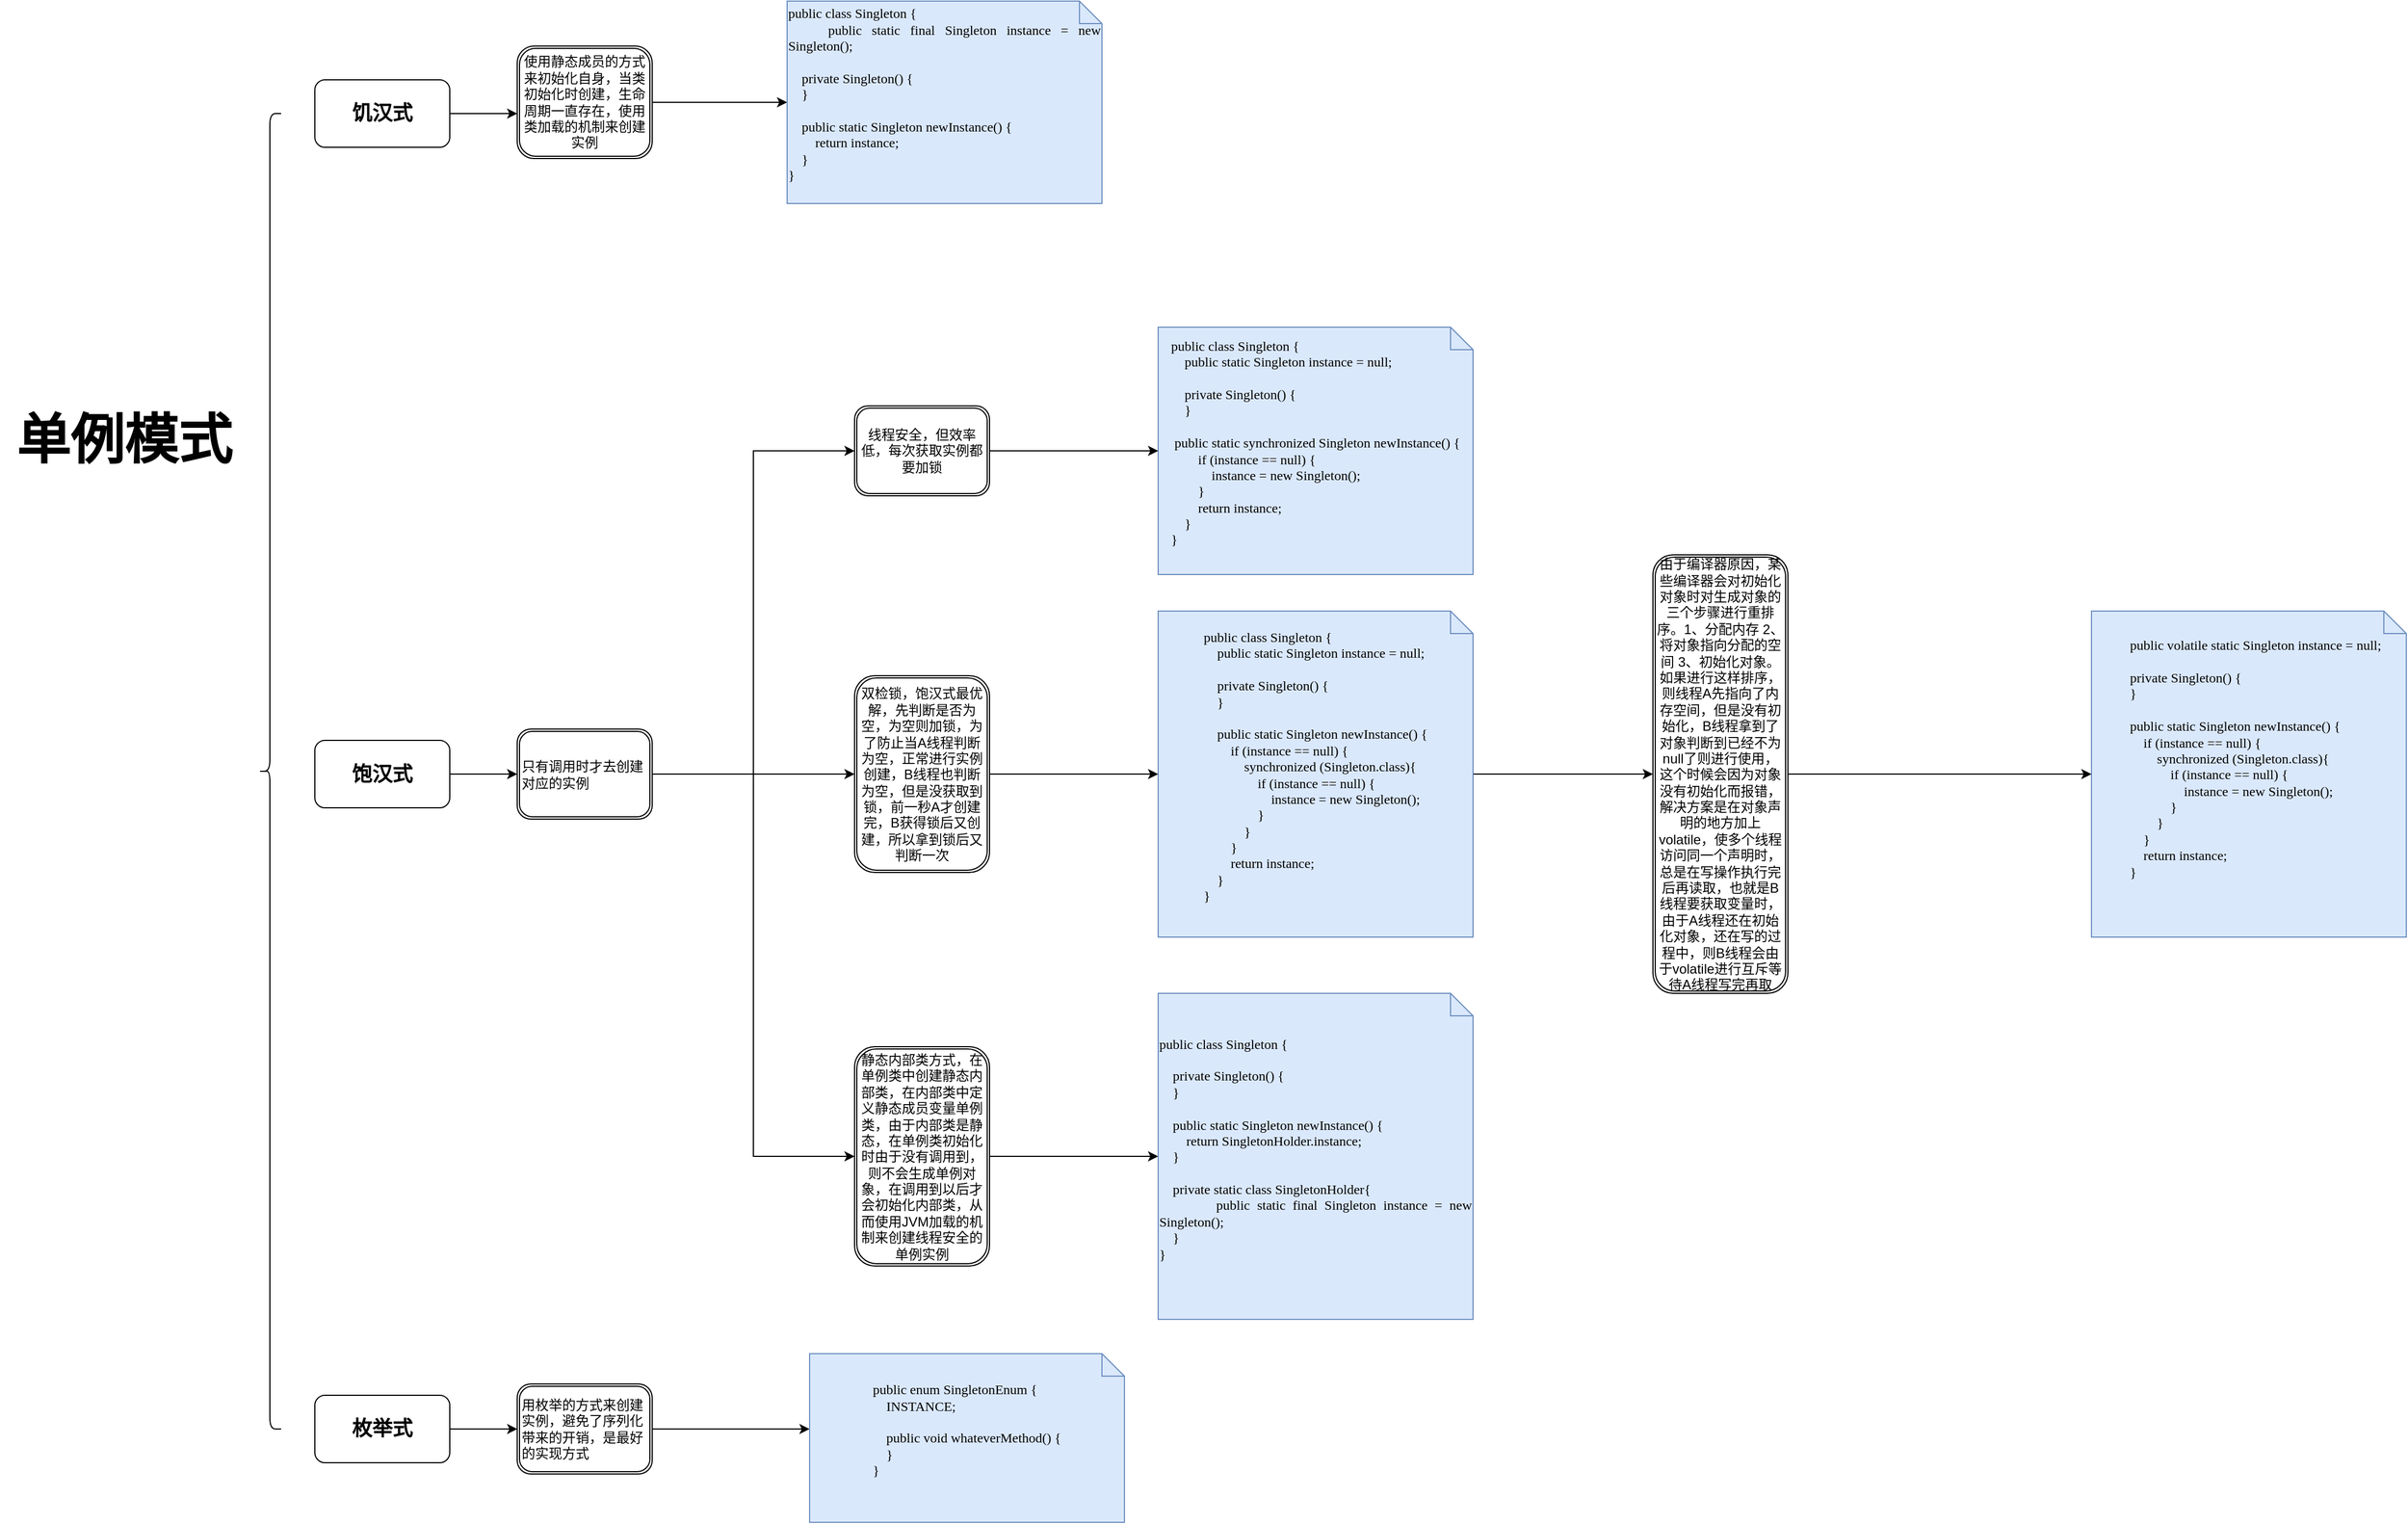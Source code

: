 <mxfile version="13.6.2" type="github">
  <diagram id="HceogB8nZZlcLV3kAq2E" name="Page-1">
    <mxGraphModel dx="981" dy="1717" grid="1" gridSize="10" guides="1" tooltips="1" connect="1" arrows="1" fold="1" page="1" pageScale="1" pageWidth="827" pageHeight="1169" math="0" shadow="0">
      <root>
        <mxCell id="0" />
        <mxCell id="1" parent="0" />
        <mxCell id="4UymY73XuzZEumnYel4M-4" value="&lt;h1&gt;&lt;font face=&quot;Comic Sans MS&quot;&gt;单例模式&lt;/font&gt;&lt;/h1&gt;" style="text;strokeColor=none;fillColor=none;html=1;fontSize=24;fontStyle=1;verticalAlign=middle;align=center;" vertex="1" parent="1">
          <mxGeometry y="-740" width="220" height="40" as="geometry" />
        </mxCell>
        <mxCell id="4UymY73XuzZEumnYel4M-6" value="" style="shape=curlyBracket;whiteSpace=wrap;html=1;rounded=1;" vertex="1" parent="1">
          <mxGeometry x="230" y="-1010" width="20" height="1170" as="geometry" />
        </mxCell>
        <mxCell id="4UymY73XuzZEumnYel4M-15" style="edgeStyle=orthogonalEdgeStyle;rounded=0;orthogonalLoop=1;jettySize=auto;html=1;entryX=0;entryY=0.5;entryDx=0;entryDy=0;" edge="1" parent="1" source="4UymY73XuzZEumnYel4M-8">
          <mxGeometry relative="1" as="geometry">
            <mxPoint x="460" y="-1010" as="targetPoint" />
          </mxGeometry>
        </mxCell>
        <mxCell id="4UymY73XuzZEumnYel4M-8" value="&lt;h2&gt;饥汉式&lt;/h2&gt;" style="rounded=1;whiteSpace=wrap;html=1;" vertex="1" parent="1">
          <mxGeometry x="280" y="-1040" width="120" height="60" as="geometry" />
        </mxCell>
        <mxCell id="4UymY73XuzZEumnYel4M-20" style="edgeStyle=orthogonalEdgeStyle;rounded=0;orthogonalLoop=1;jettySize=auto;html=1;entryX=0;entryY=0.5;entryDx=0;entryDy=0;" edge="1" parent="1" source="4UymY73XuzZEumnYel4M-11" target="4UymY73XuzZEumnYel4M-18">
          <mxGeometry relative="1" as="geometry" />
        </mxCell>
        <mxCell id="4UymY73XuzZEumnYel4M-11" value="&lt;h2&gt;饱汉式&lt;/h2&gt;" style="rounded=1;whiteSpace=wrap;html=1;" vertex="1" parent="1">
          <mxGeometry x="280" y="-452.5" width="120" height="60" as="geometry" />
        </mxCell>
        <mxCell id="4UymY73XuzZEumnYel4M-21" style="edgeStyle=orthogonalEdgeStyle;rounded=0;orthogonalLoop=1;jettySize=auto;html=1;entryX=0;entryY=0.5;entryDx=0;entryDy=0;" edge="1" parent="1" source="4UymY73XuzZEumnYel4M-12" target="4UymY73XuzZEumnYel4M-19">
          <mxGeometry relative="1" as="geometry" />
        </mxCell>
        <mxCell id="4UymY73XuzZEumnYel4M-12" value="&lt;h2&gt;枚举式&lt;/h2&gt;" style="rounded=1;whiteSpace=wrap;html=1;" vertex="1" parent="1">
          <mxGeometry x="280" y="130" width="120" height="60" as="geometry" />
        </mxCell>
        <mxCell id="4UymY73XuzZEumnYel4M-23" style="edgeStyle=orthogonalEdgeStyle;rounded=0;orthogonalLoop=1;jettySize=auto;html=1;" edge="1" parent="1" source="4UymY73XuzZEumnYel4M-17" target="4UymY73XuzZEumnYel4M-22">
          <mxGeometry relative="1" as="geometry" />
        </mxCell>
        <mxCell id="4UymY73XuzZEumnYel4M-17" value="&lt;span style=&quot;text-align: left&quot;&gt;使用静态成员的方式来初始化自身，当类初始化时创建，生命周期一直存在，使用类加载的机制来创建实例&lt;/span&gt;" style="shape=ext;double=1;rounded=1;whiteSpace=wrap;html=1;" vertex="1" parent="1">
          <mxGeometry x="460" y="-1070" width="120" height="100" as="geometry" />
        </mxCell>
        <mxCell id="4UymY73XuzZEumnYel4M-28" style="edgeStyle=orthogonalEdgeStyle;rounded=0;orthogonalLoop=1;jettySize=auto;html=1;entryX=0;entryY=0.5;entryDx=0;entryDy=0;" edge="1" parent="1" source="4UymY73XuzZEumnYel4M-18" target="4UymY73XuzZEumnYel4M-26">
          <mxGeometry relative="1" as="geometry" />
        </mxCell>
        <mxCell id="4UymY73XuzZEumnYel4M-30" style="edgeStyle=orthogonalEdgeStyle;rounded=0;orthogonalLoop=1;jettySize=auto;html=1;entryX=0;entryY=0.5;entryDx=0;entryDy=0;" edge="1" parent="1" source="4UymY73XuzZEumnYel4M-18" target="4UymY73XuzZEumnYel4M-29">
          <mxGeometry relative="1" as="geometry" />
        </mxCell>
        <mxCell id="4UymY73XuzZEumnYel4M-37" style="edgeStyle=orthogonalEdgeStyle;rounded=0;orthogonalLoop=1;jettySize=auto;html=1;entryX=0;entryY=0.5;entryDx=0;entryDy=0;" edge="1" parent="1" source="4UymY73XuzZEumnYel4M-18" target="4UymY73XuzZEumnYel4M-36">
          <mxGeometry relative="1" as="geometry" />
        </mxCell>
        <mxCell id="4UymY73XuzZEumnYel4M-18" value="&lt;div&gt;只有调用时才去创建对应的实例&lt;/div&gt;" style="shape=ext;double=1;rounded=1;whiteSpace=wrap;html=1;align=left;" vertex="1" parent="1">
          <mxGeometry x="460" y="-462.5" width="120" height="80" as="geometry" />
        </mxCell>
        <mxCell id="4UymY73XuzZEumnYel4M-42" style="edgeStyle=orthogonalEdgeStyle;rounded=0;orthogonalLoop=1;jettySize=auto;html=1;entryX=0;entryY=0.447;entryDx=0;entryDy=0;entryPerimeter=0;" edge="1" parent="1" source="4UymY73XuzZEumnYel4M-19" target="4UymY73XuzZEumnYel4M-40">
          <mxGeometry relative="1" as="geometry" />
        </mxCell>
        <mxCell id="4UymY73XuzZEumnYel4M-19" value="&lt;div&gt;&lt;span&gt;用枚举的方式来创建实例，避免了序列化带来的开销，是最好的实现方式&lt;/span&gt;&lt;/div&gt;" style="shape=ext;double=1;rounded=1;whiteSpace=wrap;html=1;align=left;" vertex="1" parent="1">
          <mxGeometry x="460" y="120" width="120" height="80" as="geometry" />
        </mxCell>
        <mxCell id="4UymY73XuzZEumnYel4M-22" value="&lt;div style=&quot;text-align: justify&quot;&gt;&lt;font face=&quot;Comic Sans MS&quot;&gt;public class Singleton {&lt;/font&gt;&lt;/div&gt;&lt;div style=&quot;text-align: justify&quot;&gt;&lt;font face=&quot;Comic Sans MS&quot;&gt;&amp;nbsp; &amp;nbsp; public static final Singleton instance = new Singleton();&lt;/font&gt;&lt;/div&gt;&lt;div style=&quot;text-align: justify&quot;&gt;&lt;font face=&quot;Comic Sans MS&quot;&gt;&amp;nbsp; &amp;nbsp;&amp;nbsp;&lt;/font&gt;&lt;/div&gt;&lt;div style=&quot;text-align: justify&quot;&gt;&lt;font face=&quot;Comic Sans MS&quot;&gt;&amp;nbsp; &amp;nbsp; private Singleton() {&lt;/font&gt;&lt;/div&gt;&lt;div style=&quot;text-align: justify&quot;&gt;&lt;font face=&quot;Comic Sans MS&quot;&gt;&amp;nbsp; &amp;nbsp; }&lt;/font&gt;&lt;/div&gt;&lt;div style=&quot;text-align: justify&quot;&gt;&lt;font face=&quot;Comic Sans MS&quot;&gt;&lt;br&gt;&lt;/font&gt;&lt;/div&gt;&lt;div style=&quot;text-align: justify&quot;&gt;&lt;font face=&quot;Comic Sans MS&quot;&gt;&amp;nbsp; &amp;nbsp; public static Singleton newInstance() {&lt;/font&gt;&lt;/div&gt;&lt;div style=&quot;text-align: justify&quot;&gt;&lt;font face=&quot;Comic Sans MS&quot;&gt;&amp;nbsp; &amp;nbsp; &amp;nbsp; &amp;nbsp; return instance;&lt;/font&gt;&lt;/div&gt;&lt;div style=&quot;text-align: justify&quot;&gt;&lt;font face=&quot;Comic Sans MS&quot;&gt;&amp;nbsp; &amp;nbsp; }&lt;/font&gt;&lt;/div&gt;&lt;div style=&quot;text-align: justify&quot;&gt;&lt;font face=&quot;Comic Sans MS&quot;&gt;}&lt;/font&gt;&lt;/div&gt;&lt;div style=&quot;text-align: justify&quot;&gt;&lt;br&gt;&lt;/div&gt;" style="shape=note;size=20;whiteSpace=wrap;html=1;strokeColor=#6c8ebf;fillColor=#dae8fc;" vertex="1" parent="1">
          <mxGeometry x="700" y="-1110" width="280" height="180" as="geometry" />
        </mxCell>
        <mxCell id="4UymY73XuzZEumnYel4M-24" value="&lt;div style=&quot;text-align: justify&quot;&gt;&lt;div&gt;&lt;font face=&quot;Comic Sans MS&quot;&gt;public class Singleton {&lt;/font&gt;&lt;/div&gt;&lt;div&gt;&lt;font face=&quot;Comic Sans MS&quot;&gt;&amp;nbsp; &amp;nbsp; public static Singleton instance = null;&lt;/font&gt;&lt;/div&gt;&lt;div&gt;&lt;font face=&quot;Comic Sans MS&quot;&gt;&lt;br&gt;&lt;/font&gt;&lt;/div&gt;&lt;div&gt;&lt;font face=&quot;Comic Sans MS&quot;&gt;&amp;nbsp; &amp;nbsp; private Singleton() {&lt;/font&gt;&lt;/div&gt;&lt;div&gt;&lt;font face=&quot;Comic Sans MS&quot;&gt;&amp;nbsp; &amp;nbsp; }&lt;/font&gt;&lt;/div&gt;&lt;div&gt;&lt;span style=&quot;font-family: &amp;#34;comic sans ms&amp;#34;&quot;&gt;&lt;br&gt;&lt;/span&gt;&lt;/div&gt;&lt;div&gt;&lt;span style=&quot;font-family: &amp;#34;comic sans ms&amp;#34;&quot;&gt;&amp;nbsp;public static synchronized Singleton newInstance() {&lt;/span&gt;&lt;br&gt;&lt;/div&gt;&lt;div&gt;&lt;font face=&quot;Comic Sans MS&quot;&gt;&amp;nbsp; &amp;nbsp; &amp;nbsp; &amp;nbsp; if (instance == null) {&lt;/font&gt;&lt;/div&gt;&lt;div&gt;&lt;font face=&quot;Comic Sans MS&quot;&gt;&amp;nbsp; &amp;nbsp; &amp;nbsp; &amp;nbsp; &amp;nbsp; &amp;nbsp; instance = new Singleton();&lt;/font&gt;&lt;/div&gt;&lt;div&gt;&lt;font face=&quot;Comic Sans MS&quot;&gt;&amp;nbsp; &amp;nbsp; &amp;nbsp; &amp;nbsp; }&lt;/font&gt;&lt;/div&gt;&lt;div&gt;&lt;font face=&quot;Comic Sans MS&quot;&gt;&amp;nbsp; &amp;nbsp; &amp;nbsp; &amp;nbsp; return instance;&lt;/font&gt;&lt;/div&gt;&lt;div&gt;&lt;font face=&quot;Comic Sans MS&quot;&gt;&amp;nbsp; &amp;nbsp; }&lt;/font&gt;&lt;/div&gt;&lt;div&gt;&lt;font face=&quot;Comic Sans MS&quot;&gt;}&lt;/font&gt;&lt;/div&gt;&lt;div&gt;&lt;br&gt;&lt;/div&gt;&lt;/div&gt;" style="shape=note;size=20;whiteSpace=wrap;html=1;strokeColor=#6c8ebf;fillColor=#dae8fc;" vertex="1" parent="1">
          <mxGeometry x="1030" y="-820" width="280" height="220" as="geometry" />
        </mxCell>
        <mxCell id="4UymY73XuzZEumnYel4M-34" style="edgeStyle=orthogonalEdgeStyle;rounded=0;orthogonalLoop=1;jettySize=auto;html=1;entryX=0;entryY=0.5;entryDx=0;entryDy=0;" edge="1" parent="1" source="4UymY73XuzZEumnYel4M-25" target="4UymY73XuzZEumnYel4M-33">
          <mxGeometry relative="1" as="geometry" />
        </mxCell>
        <mxCell id="4UymY73XuzZEumnYel4M-25" value="&lt;div style=&quot;text-align: justify&quot;&gt;&lt;div&gt;&lt;font face=&quot;Comic Sans MS&quot;&gt;public class Singleton {&lt;/font&gt;&lt;/div&gt;&lt;div&gt;&lt;font face=&quot;Comic Sans MS&quot;&gt;&amp;nbsp; &amp;nbsp; public static Singleton instance = null;&lt;/font&gt;&lt;/div&gt;&lt;div&gt;&lt;font face=&quot;Comic Sans MS&quot;&gt;&lt;br&gt;&lt;/font&gt;&lt;/div&gt;&lt;div&gt;&lt;font face=&quot;Comic Sans MS&quot;&gt;&amp;nbsp; &amp;nbsp; private Singleton() {&lt;/font&gt;&lt;/div&gt;&lt;div&gt;&lt;font face=&quot;Comic Sans MS&quot;&gt;&amp;nbsp; &amp;nbsp; }&lt;/font&gt;&lt;/div&gt;&lt;div&gt;&lt;font face=&quot;Comic Sans MS&quot;&gt;&lt;br&gt;&lt;/font&gt;&lt;/div&gt;&lt;div&gt;&lt;font face=&quot;Comic Sans MS&quot;&gt;&amp;nbsp; &amp;nbsp; public static Singleton newInstance() {&lt;/font&gt;&lt;/div&gt;&lt;div&gt;&lt;font face=&quot;Comic Sans MS&quot;&gt;&amp;nbsp; &amp;nbsp; &amp;nbsp; &amp;nbsp; if (instance == null) {&lt;/font&gt;&lt;/div&gt;&lt;div&gt;&lt;font face=&quot;Comic Sans MS&quot;&gt;&amp;nbsp; &amp;nbsp; &amp;nbsp; &amp;nbsp; &amp;nbsp; &amp;nbsp; synchronized (Singleton.class){&lt;/font&gt;&lt;/div&gt;&lt;div&gt;&lt;font face=&quot;Comic Sans MS&quot;&gt;&amp;nbsp; &amp;nbsp; &amp;nbsp; &amp;nbsp; &amp;nbsp; &amp;nbsp; &amp;nbsp; &amp;nbsp; if (instance == null) {&lt;/font&gt;&lt;/div&gt;&lt;div&gt;&lt;font face=&quot;Comic Sans MS&quot;&gt;&amp;nbsp; &amp;nbsp; &amp;nbsp; &amp;nbsp; &amp;nbsp; &amp;nbsp; &amp;nbsp; &amp;nbsp; &amp;nbsp; &amp;nbsp; instance = new Singleton();&lt;/font&gt;&lt;/div&gt;&lt;div&gt;&lt;font face=&quot;Comic Sans MS&quot;&gt;&amp;nbsp; &amp;nbsp; &amp;nbsp; &amp;nbsp; &amp;nbsp; &amp;nbsp; &amp;nbsp; &amp;nbsp; }&lt;/font&gt;&lt;/div&gt;&lt;div&gt;&lt;font face=&quot;Comic Sans MS&quot;&gt;&amp;nbsp; &amp;nbsp; &amp;nbsp; &amp;nbsp; &amp;nbsp; &amp;nbsp; }&lt;/font&gt;&lt;/div&gt;&lt;div&gt;&lt;font face=&quot;Comic Sans MS&quot;&gt;&amp;nbsp; &amp;nbsp; &amp;nbsp; &amp;nbsp; }&lt;/font&gt;&lt;/div&gt;&lt;div&gt;&lt;font face=&quot;Comic Sans MS&quot;&gt;&amp;nbsp; &amp;nbsp; &amp;nbsp; &amp;nbsp; return instance;&lt;/font&gt;&lt;/div&gt;&lt;div&gt;&lt;font face=&quot;Comic Sans MS&quot;&gt;&amp;nbsp; &amp;nbsp; }&lt;/font&gt;&lt;/div&gt;&lt;div&gt;&lt;font face=&quot;Comic Sans MS&quot;&gt;}&lt;/font&gt;&lt;/div&gt;&lt;div&gt;&lt;br&gt;&lt;/div&gt;&lt;/div&gt;" style="shape=note;size=20;whiteSpace=wrap;html=1;strokeColor=#6c8ebf;fillColor=#dae8fc;" vertex="1" parent="1">
          <mxGeometry x="1030" y="-567.5" width="280" height="290" as="geometry" />
        </mxCell>
        <mxCell id="4UymY73XuzZEumnYel4M-27" style="edgeStyle=orthogonalEdgeStyle;rounded=0;orthogonalLoop=1;jettySize=auto;html=1;" edge="1" parent="1" source="4UymY73XuzZEumnYel4M-26" target="4UymY73XuzZEumnYel4M-24">
          <mxGeometry relative="1" as="geometry" />
        </mxCell>
        <mxCell id="4UymY73XuzZEumnYel4M-26" value="线程安全，但效率低，每次获取实例都要加锁" style="shape=ext;double=1;rounded=1;whiteSpace=wrap;html=1;fillColor=#ffffff;gradientColor=#ffffff;" vertex="1" parent="1">
          <mxGeometry x="760" y="-750" width="120" height="80" as="geometry" />
        </mxCell>
        <mxCell id="4UymY73XuzZEumnYel4M-31" style="edgeStyle=orthogonalEdgeStyle;rounded=0;orthogonalLoop=1;jettySize=auto;html=1;entryX=0;entryY=0.5;entryDx=0;entryDy=0;entryPerimeter=0;" edge="1" parent="1" source="4UymY73XuzZEumnYel4M-29" target="4UymY73XuzZEumnYel4M-25">
          <mxGeometry relative="1" as="geometry" />
        </mxCell>
        <mxCell id="4UymY73XuzZEumnYel4M-29" value="双检锁，饱汉式最优解，先判断是否为空，为空则加锁，为了防止当A线程判断为空，正常进行实例创建，B线程也判断为空，但是没获取到锁，前一秒A才创建完，B获得锁后又创建，所以拿到锁后又判断一次" style="shape=ext;double=1;rounded=1;whiteSpace=wrap;html=1;fillColor=#ffffff;gradientColor=#ffffff;" vertex="1" parent="1">
          <mxGeometry x="760" y="-510" width="120" height="175" as="geometry" />
        </mxCell>
        <mxCell id="4UymY73XuzZEumnYel4M-32" value="&lt;div style=&quot;text-align: justify&quot;&gt;&lt;div&gt;&lt;div&gt;&lt;font face=&quot;Comic Sans MS&quot;&gt;&amp;nbsp; &amp;nbsp; public volatile static Singleton instance = null;&lt;/font&gt;&lt;/div&gt;&lt;div&gt;&lt;font face=&quot;Comic Sans MS&quot;&gt;&lt;br&gt;&lt;/font&gt;&lt;/div&gt;&lt;div&gt;&lt;font face=&quot;Comic Sans MS&quot;&gt;&amp;nbsp; &amp;nbsp; private Singleton() {&lt;/font&gt;&lt;/div&gt;&lt;div&gt;&lt;font face=&quot;Comic Sans MS&quot;&gt;&amp;nbsp; &amp;nbsp; }&lt;/font&gt;&lt;/div&gt;&lt;div&gt;&lt;font face=&quot;Comic Sans MS&quot;&gt;&lt;br&gt;&lt;/font&gt;&lt;/div&gt;&lt;div&gt;&lt;font face=&quot;Comic Sans MS&quot;&gt;&amp;nbsp; &amp;nbsp; public static Singleton newInstance() {&lt;/font&gt;&lt;/div&gt;&lt;div&gt;&lt;font face=&quot;Comic Sans MS&quot;&gt;&amp;nbsp; &amp;nbsp; &amp;nbsp; &amp;nbsp; if (instance == null) {&lt;/font&gt;&lt;/div&gt;&lt;div&gt;&lt;font face=&quot;Comic Sans MS&quot;&gt;&amp;nbsp; &amp;nbsp; &amp;nbsp; &amp;nbsp; &amp;nbsp; &amp;nbsp; synchronized (Singleton.class){&lt;/font&gt;&lt;/div&gt;&lt;div&gt;&lt;font face=&quot;Comic Sans MS&quot;&gt;&amp;nbsp; &amp;nbsp; &amp;nbsp; &amp;nbsp; &amp;nbsp; &amp;nbsp; &amp;nbsp; &amp;nbsp; if (instance == null) {&lt;/font&gt;&lt;/div&gt;&lt;div&gt;&lt;font face=&quot;Comic Sans MS&quot;&gt;&amp;nbsp; &amp;nbsp; &amp;nbsp; &amp;nbsp; &amp;nbsp; &amp;nbsp; &amp;nbsp; &amp;nbsp; &amp;nbsp; &amp;nbsp; instance = new Singleton();&lt;/font&gt;&lt;/div&gt;&lt;div&gt;&lt;font face=&quot;Comic Sans MS&quot;&gt;&amp;nbsp; &amp;nbsp; &amp;nbsp; &amp;nbsp; &amp;nbsp; &amp;nbsp; &amp;nbsp; &amp;nbsp; }&lt;/font&gt;&lt;/div&gt;&lt;div&gt;&lt;font face=&quot;Comic Sans MS&quot;&gt;&amp;nbsp; &amp;nbsp; &amp;nbsp; &amp;nbsp; &amp;nbsp; &amp;nbsp; }&lt;/font&gt;&lt;/div&gt;&lt;div&gt;&lt;font face=&quot;Comic Sans MS&quot;&gt;&amp;nbsp; &amp;nbsp; &amp;nbsp; &amp;nbsp; }&lt;/font&gt;&lt;/div&gt;&lt;div&gt;&lt;font face=&quot;Comic Sans MS&quot;&gt;&amp;nbsp; &amp;nbsp; &amp;nbsp; &amp;nbsp; return instance;&lt;/font&gt;&lt;/div&gt;&lt;div&gt;&lt;font face=&quot;Comic Sans MS&quot;&gt;&amp;nbsp; &amp;nbsp; }&lt;/font&gt;&lt;/div&gt;&lt;/div&gt;&lt;div&gt;&lt;br&gt;&lt;/div&gt;&lt;div&gt;&lt;br&gt;&lt;/div&gt;&lt;/div&gt;" style="shape=note;size=20;whiteSpace=wrap;html=1;strokeColor=#6c8ebf;fillColor=#dae8fc;" vertex="1" parent="1">
          <mxGeometry x="1860" y="-567.5" width="280" height="290" as="geometry" />
        </mxCell>
        <mxCell id="4UymY73XuzZEumnYel4M-35" style="edgeStyle=orthogonalEdgeStyle;rounded=0;orthogonalLoop=1;jettySize=auto;html=1;" edge="1" parent="1" source="4UymY73XuzZEumnYel4M-33" target="4UymY73XuzZEumnYel4M-32">
          <mxGeometry relative="1" as="geometry" />
        </mxCell>
        <mxCell id="4UymY73XuzZEumnYel4M-33" value="由于编译器原因，某些编译器会对初始化对象时对生成对象的三个步骤进行重排序。1、分配内存 2、将对象指向分配的空间 3、初始化对象。如果进行这样排序，则线程A先指向了内存空间，但是没有初始化，B线程拿到了对象判断到已经不为null了则进行使用，这个时候会因为对象没有初始化而报错，解决方案是在对象声明的地方加上volatile，使多个线程访问同一个声明时，总是在写操作执行完后再读取，也就是B线程要获取变量时，由于A线程还在初始化对象，还在写的过程中，则B线程会由于volatile进行互斥等待A线程写完再取" style="shape=ext;double=1;rounded=1;whiteSpace=wrap;html=1;fillColor=#ffffff;gradientColor=#ffffff;" vertex="1" parent="1">
          <mxGeometry x="1470" y="-617.5" width="120" height="390" as="geometry" />
        </mxCell>
        <mxCell id="4UymY73XuzZEumnYel4M-39" style="edgeStyle=orthogonalEdgeStyle;rounded=0;orthogonalLoop=1;jettySize=auto;html=1;" edge="1" parent="1" source="4UymY73XuzZEumnYel4M-36" target="4UymY73XuzZEumnYel4M-38">
          <mxGeometry relative="1" as="geometry" />
        </mxCell>
        <mxCell id="4UymY73XuzZEumnYel4M-36" value="静态内部类方式，在单例类中创建静态内部类，在内部类中定义静态成员变量单例类，由于内部类是静态，在单例类初始化时由于没有调用到，则不会生成单例对象，在调用到以后才会初始化内部类，从而使用JVM加载的机制来创建线程安全的单例实例" style="shape=ext;double=1;rounded=1;whiteSpace=wrap;html=1;fillColor=#ffffff;gradientColor=#ffffff;" vertex="1" parent="1">
          <mxGeometry x="760" y="-180" width="120" height="195" as="geometry" />
        </mxCell>
        <mxCell id="4UymY73XuzZEumnYel4M-38" value="&lt;div style=&quot;text-align: justify&quot;&gt;&lt;div&gt;&lt;div&gt;&lt;font face=&quot;Comic Sans MS&quot;&gt;public class Singleton {&lt;/font&gt;&lt;/div&gt;&lt;div&gt;&lt;font face=&quot;Comic Sans MS&quot;&gt;&lt;br&gt;&lt;/font&gt;&lt;/div&gt;&lt;div&gt;&lt;font face=&quot;Comic Sans MS&quot;&gt;&amp;nbsp; &amp;nbsp; private Singleton() {&lt;/font&gt;&lt;/div&gt;&lt;div&gt;&lt;font face=&quot;Comic Sans MS&quot;&gt;&amp;nbsp; &amp;nbsp; }&lt;/font&gt;&lt;/div&gt;&lt;div&gt;&lt;font face=&quot;Comic Sans MS&quot;&gt;&lt;br&gt;&lt;/font&gt;&lt;/div&gt;&lt;div&gt;&lt;font face=&quot;Comic Sans MS&quot;&gt;&amp;nbsp; &amp;nbsp; public static Singleton newInstance() {&lt;/font&gt;&lt;/div&gt;&lt;div&gt;&lt;font face=&quot;Comic Sans MS&quot;&gt;&amp;nbsp; &amp;nbsp; &amp;nbsp; &amp;nbsp; return SingletonHolder.instance;&lt;/font&gt;&lt;/div&gt;&lt;div&gt;&lt;font face=&quot;Comic Sans MS&quot;&gt;&amp;nbsp; &amp;nbsp; }&lt;/font&gt;&lt;/div&gt;&lt;div&gt;&lt;font face=&quot;Comic Sans MS&quot;&gt;&lt;br&gt;&lt;/font&gt;&lt;/div&gt;&lt;div&gt;&lt;font face=&quot;Comic Sans MS&quot;&gt;&amp;nbsp; &amp;nbsp; private static class SingletonHolder{&lt;/font&gt;&lt;/div&gt;&lt;div&gt;&lt;font face=&quot;Comic Sans MS&quot;&gt;&amp;nbsp; &amp;nbsp; &amp;nbsp; &amp;nbsp; public static final Singleton instance = new Singleton();&lt;/font&gt;&lt;/div&gt;&lt;div&gt;&lt;font face=&quot;Comic Sans MS&quot;&gt;&amp;nbsp; &amp;nbsp; }&lt;/font&gt;&lt;/div&gt;&lt;div&gt;&lt;font face=&quot;Comic Sans MS&quot;&gt;}&lt;/font&gt;&lt;/div&gt;&lt;/div&gt;&lt;div&gt;&lt;br&gt;&lt;/div&gt;&lt;/div&gt;" style="shape=note;size=20;whiteSpace=wrap;html=1;strokeColor=#6c8ebf;fillColor=#dae8fc;" vertex="1" parent="1">
          <mxGeometry x="1030" y="-227.5" width="280" height="290" as="geometry" />
        </mxCell>
        <mxCell id="4UymY73XuzZEumnYel4M-40" value="&lt;div style=&quot;text-align: justify&quot;&gt;&lt;div&gt;&lt;div&gt;&lt;div&gt;&lt;font face=&quot;Comic Sans MS&quot;&gt;public enum SingletonEnum {&lt;/font&gt;&lt;/div&gt;&lt;div&gt;&lt;font face=&quot;Comic Sans MS&quot;&gt;&amp;nbsp; &amp;nbsp; INSTANCE;&lt;/font&gt;&lt;/div&gt;&lt;div&gt;&lt;font face=&quot;Comic Sans MS&quot;&gt;&lt;br&gt;&lt;/font&gt;&lt;/div&gt;&lt;div&gt;&lt;font face=&quot;Comic Sans MS&quot;&gt;&amp;nbsp; &amp;nbsp; public void whateverMethod() {&lt;/font&gt;&lt;/div&gt;&lt;div&gt;&lt;font face=&quot;Comic Sans MS&quot;&gt;&amp;nbsp; &amp;nbsp; }&lt;/font&gt;&lt;/div&gt;&lt;div&gt;&lt;font face=&quot;Comic Sans MS&quot;&gt;}&lt;/font&gt;&lt;/div&gt;&lt;/div&gt;&lt;/div&gt;&lt;div&gt;&lt;br&gt;&lt;/div&gt;&lt;/div&gt;" style="shape=note;size=20;whiteSpace=wrap;html=1;strokeColor=#6c8ebf;fillColor=#dae8fc;" vertex="1" parent="1">
          <mxGeometry x="720" y="93" width="280" height="150" as="geometry" />
        </mxCell>
      </root>
    </mxGraphModel>
  </diagram>
</mxfile>
